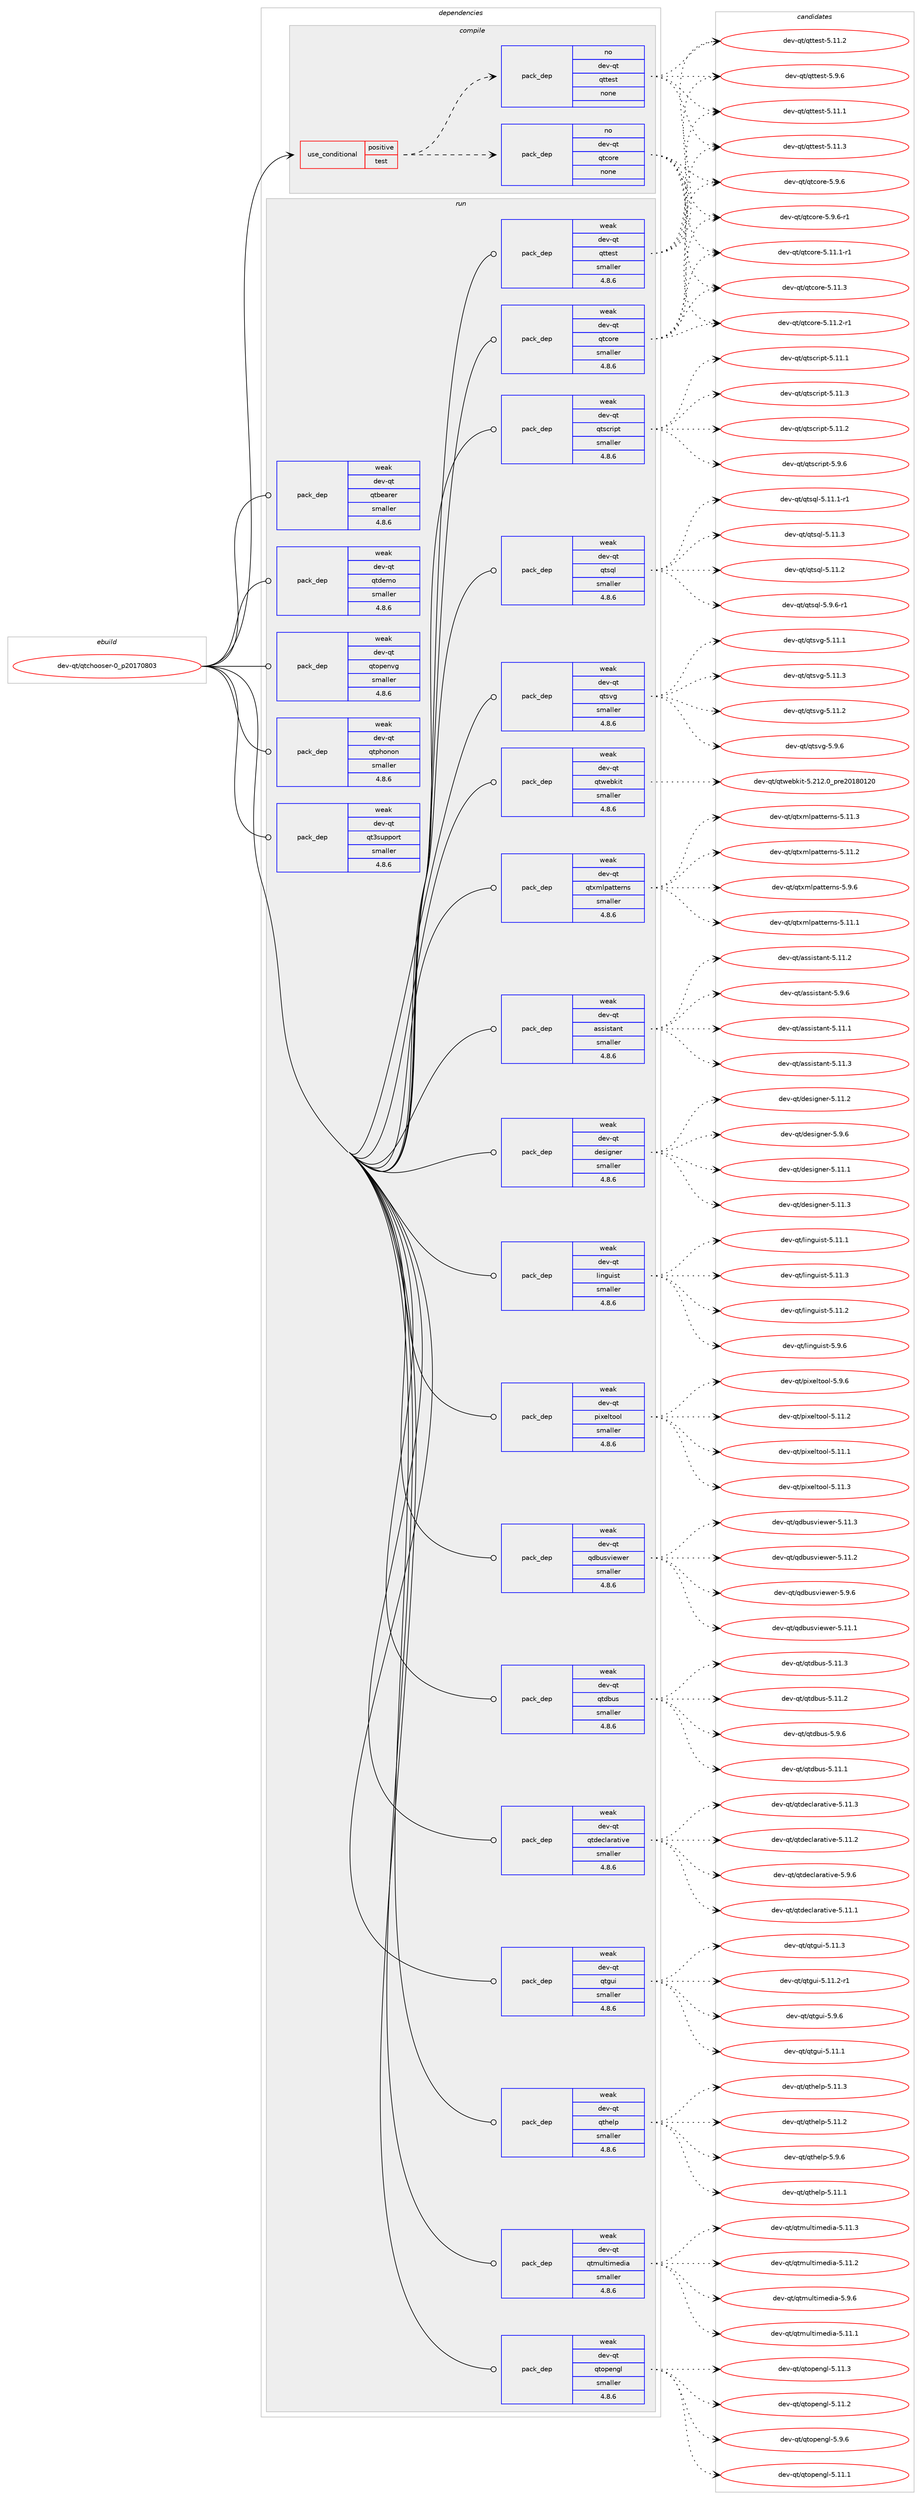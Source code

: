 digraph prolog {

# *************
# Graph options
# *************

newrank=true;
concentrate=true;
compound=true;
graph [rankdir=LR,fontname=Helvetica,fontsize=10,ranksep=1.5];#, ranksep=2.5, nodesep=0.2];
edge  [arrowhead=vee];
node  [fontname=Helvetica,fontsize=10];

# **********
# The ebuild
# **********

subgraph cluster_leftcol {
color=gray;
rank=same;
label=<<i>ebuild</i>>;
id [label="dev-qt/qtchooser-0_p20170803", color=red, width=4, href="../dev-qt/qtchooser-0_p20170803.svg"];
}

# ****************
# The dependencies
# ****************

subgraph cluster_midcol {
color=gray;
label=<<i>dependencies</i>>;
subgraph cluster_compile {
fillcolor="#eeeeee";
style=filled;
label=<<i>compile</i>>;
subgraph cond311 {
dependency2284 [label=<<TABLE BORDER="0" CELLBORDER="1" CELLSPACING="0" CELLPADDING="4"><TR><TD ROWSPAN="3" CELLPADDING="10">use_conditional</TD></TR><TR><TD>positive</TD></TR><TR><TD>test</TD></TR></TABLE>>, shape=none, color=red];
subgraph pack1892 {
dependency2285 [label=<<TABLE BORDER="0" CELLBORDER="1" CELLSPACING="0" CELLPADDING="4" WIDTH="220"><TR><TD ROWSPAN="6" CELLPADDING="30">pack_dep</TD></TR><TR><TD WIDTH="110">no</TD></TR><TR><TD>dev-qt</TD></TR><TR><TD>qtcore</TD></TR><TR><TD>none</TD></TR><TR><TD></TD></TR></TABLE>>, shape=none, color=blue];
}
dependency2284:e -> dependency2285:w [weight=20,style="dashed",arrowhead="vee"];
subgraph pack1893 {
dependency2286 [label=<<TABLE BORDER="0" CELLBORDER="1" CELLSPACING="0" CELLPADDING="4" WIDTH="220"><TR><TD ROWSPAN="6" CELLPADDING="30">pack_dep</TD></TR><TR><TD WIDTH="110">no</TD></TR><TR><TD>dev-qt</TD></TR><TR><TD>qttest</TD></TR><TR><TD>none</TD></TR><TR><TD></TD></TR></TABLE>>, shape=none, color=blue];
}
dependency2284:e -> dependency2286:w [weight=20,style="dashed",arrowhead="vee"];
}
id:e -> dependency2284:w [weight=20,style="solid",arrowhead="vee"];
}
subgraph cluster_compileandrun {
fillcolor="#eeeeee";
style=filled;
label=<<i>compile and run</i>>;
}
subgraph cluster_run {
fillcolor="#eeeeee";
style=filled;
label=<<i>run</i>>;
subgraph pack1894 {
dependency2287 [label=<<TABLE BORDER="0" CELLBORDER="1" CELLSPACING="0" CELLPADDING="4" WIDTH="220"><TR><TD ROWSPAN="6" CELLPADDING="30">pack_dep</TD></TR><TR><TD WIDTH="110">weak</TD></TR><TR><TD>dev-qt</TD></TR><TR><TD>assistant</TD></TR><TR><TD>smaller</TD></TR><TR><TD>4.8.6</TD></TR></TABLE>>, shape=none, color=blue];
}
id:e -> dependency2287:w [weight=20,style="solid",arrowhead="odot"];
subgraph pack1895 {
dependency2288 [label=<<TABLE BORDER="0" CELLBORDER="1" CELLSPACING="0" CELLPADDING="4" WIDTH="220"><TR><TD ROWSPAN="6" CELLPADDING="30">pack_dep</TD></TR><TR><TD WIDTH="110">weak</TD></TR><TR><TD>dev-qt</TD></TR><TR><TD>designer</TD></TR><TR><TD>smaller</TD></TR><TR><TD>4.8.6</TD></TR></TABLE>>, shape=none, color=blue];
}
id:e -> dependency2288:w [weight=20,style="solid",arrowhead="odot"];
subgraph pack1896 {
dependency2289 [label=<<TABLE BORDER="0" CELLBORDER="1" CELLSPACING="0" CELLPADDING="4" WIDTH="220"><TR><TD ROWSPAN="6" CELLPADDING="30">pack_dep</TD></TR><TR><TD WIDTH="110">weak</TD></TR><TR><TD>dev-qt</TD></TR><TR><TD>linguist</TD></TR><TR><TD>smaller</TD></TR><TR><TD>4.8.6</TD></TR></TABLE>>, shape=none, color=blue];
}
id:e -> dependency2289:w [weight=20,style="solid",arrowhead="odot"];
subgraph pack1897 {
dependency2290 [label=<<TABLE BORDER="0" CELLBORDER="1" CELLSPACING="0" CELLPADDING="4" WIDTH="220"><TR><TD ROWSPAN="6" CELLPADDING="30">pack_dep</TD></TR><TR><TD WIDTH="110">weak</TD></TR><TR><TD>dev-qt</TD></TR><TR><TD>pixeltool</TD></TR><TR><TD>smaller</TD></TR><TR><TD>4.8.6</TD></TR></TABLE>>, shape=none, color=blue];
}
id:e -> dependency2290:w [weight=20,style="solid",arrowhead="odot"];
subgraph pack1898 {
dependency2291 [label=<<TABLE BORDER="0" CELLBORDER="1" CELLSPACING="0" CELLPADDING="4" WIDTH="220"><TR><TD ROWSPAN="6" CELLPADDING="30">pack_dep</TD></TR><TR><TD WIDTH="110">weak</TD></TR><TR><TD>dev-qt</TD></TR><TR><TD>qdbusviewer</TD></TR><TR><TD>smaller</TD></TR><TR><TD>4.8.6</TD></TR></TABLE>>, shape=none, color=blue];
}
id:e -> dependency2291:w [weight=20,style="solid",arrowhead="odot"];
subgraph pack1899 {
dependency2292 [label=<<TABLE BORDER="0" CELLBORDER="1" CELLSPACING="0" CELLPADDING="4" WIDTH="220"><TR><TD ROWSPAN="6" CELLPADDING="30">pack_dep</TD></TR><TR><TD WIDTH="110">weak</TD></TR><TR><TD>dev-qt</TD></TR><TR><TD>qt3support</TD></TR><TR><TD>smaller</TD></TR><TR><TD>4.8.6</TD></TR></TABLE>>, shape=none, color=blue];
}
id:e -> dependency2292:w [weight=20,style="solid",arrowhead="odot"];
subgraph pack1900 {
dependency2293 [label=<<TABLE BORDER="0" CELLBORDER="1" CELLSPACING="0" CELLPADDING="4" WIDTH="220"><TR><TD ROWSPAN="6" CELLPADDING="30">pack_dep</TD></TR><TR><TD WIDTH="110">weak</TD></TR><TR><TD>dev-qt</TD></TR><TR><TD>qtbearer</TD></TR><TR><TD>smaller</TD></TR><TR><TD>4.8.6</TD></TR></TABLE>>, shape=none, color=blue];
}
id:e -> dependency2293:w [weight=20,style="solid",arrowhead="odot"];
subgraph pack1901 {
dependency2294 [label=<<TABLE BORDER="0" CELLBORDER="1" CELLSPACING="0" CELLPADDING="4" WIDTH="220"><TR><TD ROWSPAN="6" CELLPADDING="30">pack_dep</TD></TR><TR><TD WIDTH="110">weak</TD></TR><TR><TD>dev-qt</TD></TR><TR><TD>qtcore</TD></TR><TR><TD>smaller</TD></TR><TR><TD>4.8.6</TD></TR></TABLE>>, shape=none, color=blue];
}
id:e -> dependency2294:w [weight=20,style="solid",arrowhead="odot"];
subgraph pack1902 {
dependency2295 [label=<<TABLE BORDER="0" CELLBORDER="1" CELLSPACING="0" CELLPADDING="4" WIDTH="220"><TR><TD ROWSPAN="6" CELLPADDING="30">pack_dep</TD></TR><TR><TD WIDTH="110">weak</TD></TR><TR><TD>dev-qt</TD></TR><TR><TD>qtdbus</TD></TR><TR><TD>smaller</TD></TR><TR><TD>4.8.6</TD></TR></TABLE>>, shape=none, color=blue];
}
id:e -> dependency2295:w [weight=20,style="solid",arrowhead="odot"];
subgraph pack1903 {
dependency2296 [label=<<TABLE BORDER="0" CELLBORDER="1" CELLSPACING="0" CELLPADDING="4" WIDTH="220"><TR><TD ROWSPAN="6" CELLPADDING="30">pack_dep</TD></TR><TR><TD WIDTH="110">weak</TD></TR><TR><TD>dev-qt</TD></TR><TR><TD>qtdeclarative</TD></TR><TR><TD>smaller</TD></TR><TR><TD>4.8.6</TD></TR></TABLE>>, shape=none, color=blue];
}
id:e -> dependency2296:w [weight=20,style="solid",arrowhead="odot"];
subgraph pack1904 {
dependency2297 [label=<<TABLE BORDER="0" CELLBORDER="1" CELLSPACING="0" CELLPADDING="4" WIDTH="220"><TR><TD ROWSPAN="6" CELLPADDING="30">pack_dep</TD></TR><TR><TD WIDTH="110">weak</TD></TR><TR><TD>dev-qt</TD></TR><TR><TD>qtdemo</TD></TR><TR><TD>smaller</TD></TR><TR><TD>4.8.6</TD></TR></TABLE>>, shape=none, color=blue];
}
id:e -> dependency2297:w [weight=20,style="solid",arrowhead="odot"];
subgraph pack1905 {
dependency2298 [label=<<TABLE BORDER="0" CELLBORDER="1" CELLSPACING="0" CELLPADDING="4" WIDTH="220"><TR><TD ROWSPAN="6" CELLPADDING="30">pack_dep</TD></TR><TR><TD WIDTH="110">weak</TD></TR><TR><TD>dev-qt</TD></TR><TR><TD>qtgui</TD></TR><TR><TD>smaller</TD></TR><TR><TD>4.8.6</TD></TR></TABLE>>, shape=none, color=blue];
}
id:e -> dependency2298:w [weight=20,style="solid",arrowhead="odot"];
subgraph pack1906 {
dependency2299 [label=<<TABLE BORDER="0" CELLBORDER="1" CELLSPACING="0" CELLPADDING="4" WIDTH="220"><TR><TD ROWSPAN="6" CELLPADDING="30">pack_dep</TD></TR><TR><TD WIDTH="110">weak</TD></TR><TR><TD>dev-qt</TD></TR><TR><TD>qthelp</TD></TR><TR><TD>smaller</TD></TR><TR><TD>4.8.6</TD></TR></TABLE>>, shape=none, color=blue];
}
id:e -> dependency2299:w [weight=20,style="solid",arrowhead="odot"];
subgraph pack1907 {
dependency2300 [label=<<TABLE BORDER="0" CELLBORDER="1" CELLSPACING="0" CELLPADDING="4" WIDTH="220"><TR><TD ROWSPAN="6" CELLPADDING="30">pack_dep</TD></TR><TR><TD WIDTH="110">weak</TD></TR><TR><TD>dev-qt</TD></TR><TR><TD>qtmultimedia</TD></TR><TR><TD>smaller</TD></TR><TR><TD>4.8.6</TD></TR></TABLE>>, shape=none, color=blue];
}
id:e -> dependency2300:w [weight=20,style="solid",arrowhead="odot"];
subgraph pack1908 {
dependency2301 [label=<<TABLE BORDER="0" CELLBORDER="1" CELLSPACING="0" CELLPADDING="4" WIDTH="220"><TR><TD ROWSPAN="6" CELLPADDING="30">pack_dep</TD></TR><TR><TD WIDTH="110">weak</TD></TR><TR><TD>dev-qt</TD></TR><TR><TD>qtopengl</TD></TR><TR><TD>smaller</TD></TR><TR><TD>4.8.6</TD></TR></TABLE>>, shape=none, color=blue];
}
id:e -> dependency2301:w [weight=20,style="solid",arrowhead="odot"];
subgraph pack1909 {
dependency2302 [label=<<TABLE BORDER="0" CELLBORDER="1" CELLSPACING="0" CELLPADDING="4" WIDTH="220"><TR><TD ROWSPAN="6" CELLPADDING="30">pack_dep</TD></TR><TR><TD WIDTH="110">weak</TD></TR><TR><TD>dev-qt</TD></TR><TR><TD>qtopenvg</TD></TR><TR><TD>smaller</TD></TR><TR><TD>4.8.6</TD></TR></TABLE>>, shape=none, color=blue];
}
id:e -> dependency2302:w [weight=20,style="solid",arrowhead="odot"];
subgraph pack1910 {
dependency2303 [label=<<TABLE BORDER="0" CELLBORDER="1" CELLSPACING="0" CELLPADDING="4" WIDTH="220"><TR><TD ROWSPAN="6" CELLPADDING="30">pack_dep</TD></TR><TR><TD WIDTH="110">weak</TD></TR><TR><TD>dev-qt</TD></TR><TR><TD>qtphonon</TD></TR><TR><TD>smaller</TD></TR><TR><TD>4.8.6</TD></TR></TABLE>>, shape=none, color=blue];
}
id:e -> dependency2303:w [weight=20,style="solid",arrowhead="odot"];
subgraph pack1911 {
dependency2304 [label=<<TABLE BORDER="0" CELLBORDER="1" CELLSPACING="0" CELLPADDING="4" WIDTH="220"><TR><TD ROWSPAN="6" CELLPADDING="30">pack_dep</TD></TR><TR><TD WIDTH="110">weak</TD></TR><TR><TD>dev-qt</TD></TR><TR><TD>qtscript</TD></TR><TR><TD>smaller</TD></TR><TR><TD>4.8.6</TD></TR></TABLE>>, shape=none, color=blue];
}
id:e -> dependency2304:w [weight=20,style="solid",arrowhead="odot"];
subgraph pack1912 {
dependency2305 [label=<<TABLE BORDER="0" CELLBORDER="1" CELLSPACING="0" CELLPADDING="4" WIDTH="220"><TR><TD ROWSPAN="6" CELLPADDING="30">pack_dep</TD></TR><TR><TD WIDTH="110">weak</TD></TR><TR><TD>dev-qt</TD></TR><TR><TD>qtsql</TD></TR><TR><TD>smaller</TD></TR><TR><TD>4.8.6</TD></TR></TABLE>>, shape=none, color=blue];
}
id:e -> dependency2305:w [weight=20,style="solid",arrowhead="odot"];
subgraph pack1913 {
dependency2306 [label=<<TABLE BORDER="0" CELLBORDER="1" CELLSPACING="0" CELLPADDING="4" WIDTH="220"><TR><TD ROWSPAN="6" CELLPADDING="30">pack_dep</TD></TR><TR><TD WIDTH="110">weak</TD></TR><TR><TD>dev-qt</TD></TR><TR><TD>qtsvg</TD></TR><TR><TD>smaller</TD></TR><TR><TD>4.8.6</TD></TR></TABLE>>, shape=none, color=blue];
}
id:e -> dependency2306:w [weight=20,style="solid",arrowhead="odot"];
subgraph pack1914 {
dependency2307 [label=<<TABLE BORDER="0" CELLBORDER="1" CELLSPACING="0" CELLPADDING="4" WIDTH="220"><TR><TD ROWSPAN="6" CELLPADDING="30">pack_dep</TD></TR><TR><TD WIDTH="110">weak</TD></TR><TR><TD>dev-qt</TD></TR><TR><TD>qttest</TD></TR><TR><TD>smaller</TD></TR><TR><TD>4.8.6</TD></TR></TABLE>>, shape=none, color=blue];
}
id:e -> dependency2307:w [weight=20,style="solid",arrowhead="odot"];
subgraph pack1915 {
dependency2308 [label=<<TABLE BORDER="0" CELLBORDER="1" CELLSPACING="0" CELLPADDING="4" WIDTH="220"><TR><TD ROWSPAN="6" CELLPADDING="30">pack_dep</TD></TR><TR><TD WIDTH="110">weak</TD></TR><TR><TD>dev-qt</TD></TR><TR><TD>qtwebkit</TD></TR><TR><TD>smaller</TD></TR><TR><TD>4.8.6</TD></TR></TABLE>>, shape=none, color=blue];
}
id:e -> dependency2308:w [weight=20,style="solid",arrowhead="odot"];
subgraph pack1916 {
dependency2309 [label=<<TABLE BORDER="0" CELLBORDER="1" CELLSPACING="0" CELLPADDING="4" WIDTH="220"><TR><TD ROWSPAN="6" CELLPADDING="30">pack_dep</TD></TR><TR><TD WIDTH="110">weak</TD></TR><TR><TD>dev-qt</TD></TR><TR><TD>qtxmlpatterns</TD></TR><TR><TD>smaller</TD></TR><TR><TD>4.8.6</TD></TR></TABLE>>, shape=none, color=blue];
}
id:e -> dependency2309:w [weight=20,style="solid",arrowhead="odot"];
}
}

# **************
# The candidates
# **************

subgraph cluster_choices {
rank=same;
color=gray;
label=<<i>candidates</i>>;

subgraph choice1892 {
color=black;
nodesep=1;
choice100101118451131164711311699111114101455346494946504511449 [label="dev-qt/qtcore-5.11.2-r1", color=red, width=4,href="../dev-qt/qtcore-5.11.2-r1.svg"];
choice100101118451131164711311699111114101455346574654 [label="dev-qt/qtcore-5.9.6", color=red, width=4,href="../dev-qt/qtcore-5.9.6.svg"];
choice1001011184511311647113116991111141014553465746544511449 [label="dev-qt/qtcore-5.9.6-r1", color=red, width=4,href="../dev-qt/qtcore-5.9.6-r1.svg"];
choice100101118451131164711311699111114101455346494946494511449 [label="dev-qt/qtcore-5.11.1-r1", color=red, width=4,href="../dev-qt/qtcore-5.11.1-r1.svg"];
choice10010111845113116471131169911111410145534649494651 [label="dev-qt/qtcore-5.11.3", color=red, width=4,href="../dev-qt/qtcore-5.11.3.svg"];
dependency2285:e -> choice100101118451131164711311699111114101455346494946504511449:w [style=dotted,weight="100"];
dependency2285:e -> choice100101118451131164711311699111114101455346574654:w [style=dotted,weight="100"];
dependency2285:e -> choice1001011184511311647113116991111141014553465746544511449:w [style=dotted,weight="100"];
dependency2285:e -> choice100101118451131164711311699111114101455346494946494511449:w [style=dotted,weight="100"];
dependency2285:e -> choice10010111845113116471131169911111410145534649494651:w [style=dotted,weight="100"];
}
subgraph choice1893 {
color=black;
nodesep=1;
choice100101118451131164711311611610111511645534649494650 [label="dev-qt/qttest-5.11.2", color=red, width=4,href="../dev-qt/qttest-5.11.2.svg"];
choice1001011184511311647113116116101115116455346574654 [label="dev-qt/qttest-5.9.6", color=red, width=4,href="../dev-qt/qttest-5.9.6.svg"];
choice100101118451131164711311611610111511645534649494649 [label="dev-qt/qttest-5.11.1", color=red, width=4,href="../dev-qt/qttest-5.11.1.svg"];
choice100101118451131164711311611610111511645534649494651 [label="dev-qt/qttest-5.11.3", color=red, width=4,href="../dev-qt/qttest-5.11.3.svg"];
dependency2286:e -> choice100101118451131164711311611610111511645534649494650:w [style=dotted,weight="100"];
dependency2286:e -> choice1001011184511311647113116116101115116455346574654:w [style=dotted,weight="100"];
dependency2286:e -> choice100101118451131164711311611610111511645534649494649:w [style=dotted,weight="100"];
dependency2286:e -> choice100101118451131164711311611610111511645534649494651:w [style=dotted,weight="100"];
}
subgraph choice1894 {
color=black;
nodesep=1;
choice1001011184511311647971151151051151169711011645534649494650 [label="dev-qt/assistant-5.11.2", color=red, width=4,href="../dev-qt/assistant-5.11.2.svg"];
choice10010111845113116479711511510511511697110116455346574654 [label="dev-qt/assistant-5.9.6", color=red, width=4,href="../dev-qt/assistant-5.9.6.svg"];
choice1001011184511311647971151151051151169711011645534649494649 [label="dev-qt/assistant-5.11.1", color=red, width=4,href="../dev-qt/assistant-5.11.1.svg"];
choice1001011184511311647971151151051151169711011645534649494651 [label="dev-qt/assistant-5.11.3", color=red, width=4,href="../dev-qt/assistant-5.11.3.svg"];
dependency2287:e -> choice1001011184511311647971151151051151169711011645534649494650:w [style=dotted,weight="100"];
dependency2287:e -> choice10010111845113116479711511510511511697110116455346574654:w [style=dotted,weight="100"];
dependency2287:e -> choice1001011184511311647971151151051151169711011645534649494649:w [style=dotted,weight="100"];
dependency2287:e -> choice1001011184511311647971151151051151169711011645534649494651:w [style=dotted,weight="100"];
}
subgraph choice1895 {
color=black;
nodesep=1;
choice100101118451131164710010111510510311010111445534649494650 [label="dev-qt/designer-5.11.2", color=red, width=4,href="../dev-qt/designer-5.11.2.svg"];
choice1001011184511311647100101115105103110101114455346574654 [label="dev-qt/designer-5.9.6", color=red, width=4,href="../dev-qt/designer-5.9.6.svg"];
choice100101118451131164710010111510510311010111445534649494649 [label="dev-qt/designer-5.11.1", color=red, width=4,href="../dev-qt/designer-5.11.1.svg"];
choice100101118451131164710010111510510311010111445534649494651 [label="dev-qt/designer-5.11.3", color=red, width=4,href="../dev-qt/designer-5.11.3.svg"];
dependency2288:e -> choice100101118451131164710010111510510311010111445534649494650:w [style=dotted,weight="100"];
dependency2288:e -> choice1001011184511311647100101115105103110101114455346574654:w [style=dotted,weight="100"];
dependency2288:e -> choice100101118451131164710010111510510311010111445534649494649:w [style=dotted,weight="100"];
dependency2288:e -> choice100101118451131164710010111510510311010111445534649494651:w [style=dotted,weight="100"];
}
subgraph choice1896 {
color=black;
nodesep=1;
choice100101118451131164710810511010311710511511645534649494650 [label="dev-qt/linguist-5.11.2", color=red, width=4,href="../dev-qt/linguist-5.11.2.svg"];
choice1001011184511311647108105110103117105115116455346574654 [label="dev-qt/linguist-5.9.6", color=red, width=4,href="../dev-qt/linguist-5.9.6.svg"];
choice100101118451131164710810511010311710511511645534649494649 [label="dev-qt/linguist-5.11.1", color=red, width=4,href="../dev-qt/linguist-5.11.1.svg"];
choice100101118451131164710810511010311710511511645534649494651 [label="dev-qt/linguist-5.11.3", color=red, width=4,href="../dev-qt/linguist-5.11.3.svg"];
dependency2289:e -> choice100101118451131164710810511010311710511511645534649494650:w [style=dotted,weight="100"];
dependency2289:e -> choice1001011184511311647108105110103117105115116455346574654:w [style=dotted,weight="100"];
dependency2289:e -> choice100101118451131164710810511010311710511511645534649494649:w [style=dotted,weight="100"];
dependency2289:e -> choice100101118451131164710810511010311710511511645534649494651:w [style=dotted,weight="100"];
}
subgraph choice1897 {
color=black;
nodesep=1;
choice100101118451131164711210512010110811611111110845534649494650 [label="dev-qt/pixeltool-5.11.2", color=red, width=4,href="../dev-qt/pixeltool-5.11.2.svg"];
choice1001011184511311647112105120101108116111111108455346574654 [label="dev-qt/pixeltool-5.9.6", color=red, width=4,href="../dev-qt/pixeltool-5.9.6.svg"];
choice100101118451131164711210512010110811611111110845534649494649 [label="dev-qt/pixeltool-5.11.1", color=red, width=4,href="../dev-qt/pixeltool-5.11.1.svg"];
choice100101118451131164711210512010110811611111110845534649494651 [label="dev-qt/pixeltool-5.11.3", color=red, width=4,href="../dev-qt/pixeltool-5.11.3.svg"];
dependency2290:e -> choice100101118451131164711210512010110811611111110845534649494650:w [style=dotted,weight="100"];
dependency2290:e -> choice1001011184511311647112105120101108116111111108455346574654:w [style=dotted,weight="100"];
dependency2290:e -> choice100101118451131164711210512010110811611111110845534649494649:w [style=dotted,weight="100"];
dependency2290:e -> choice100101118451131164711210512010110811611111110845534649494651:w [style=dotted,weight="100"];
}
subgraph choice1898 {
color=black;
nodesep=1;
choice10010111845113116471131009811711511810510111910111445534649494650 [label="dev-qt/qdbusviewer-5.11.2", color=red, width=4,href="../dev-qt/qdbusviewer-5.11.2.svg"];
choice100101118451131164711310098117115118105101119101114455346574654 [label="dev-qt/qdbusviewer-5.9.6", color=red, width=4,href="../dev-qt/qdbusviewer-5.9.6.svg"];
choice10010111845113116471131009811711511810510111910111445534649494649 [label="dev-qt/qdbusviewer-5.11.1", color=red, width=4,href="../dev-qt/qdbusviewer-5.11.1.svg"];
choice10010111845113116471131009811711511810510111910111445534649494651 [label="dev-qt/qdbusviewer-5.11.3", color=red, width=4,href="../dev-qt/qdbusviewer-5.11.3.svg"];
dependency2291:e -> choice10010111845113116471131009811711511810510111910111445534649494650:w [style=dotted,weight="100"];
dependency2291:e -> choice100101118451131164711310098117115118105101119101114455346574654:w [style=dotted,weight="100"];
dependency2291:e -> choice10010111845113116471131009811711511810510111910111445534649494649:w [style=dotted,weight="100"];
dependency2291:e -> choice10010111845113116471131009811711511810510111910111445534649494651:w [style=dotted,weight="100"];
}
subgraph choice1899 {
color=black;
nodesep=1;
}
subgraph choice1900 {
color=black;
nodesep=1;
}
subgraph choice1901 {
color=black;
nodesep=1;
choice100101118451131164711311699111114101455346494946504511449 [label="dev-qt/qtcore-5.11.2-r1", color=red, width=4,href="../dev-qt/qtcore-5.11.2-r1.svg"];
choice100101118451131164711311699111114101455346574654 [label="dev-qt/qtcore-5.9.6", color=red, width=4,href="../dev-qt/qtcore-5.9.6.svg"];
choice1001011184511311647113116991111141014553465746544511449 [label="dev-qt/qtcore-5.9.6-r1", color=red, width=4,href="../dev-qt/qtcore-5.9.6-r1.svg"];
choice100101118451131164711311699111114101455346494946494511449 [label="dev-qt/qtcore-5.11.1-r1", color=red, width=4,href="../dev-qt/qtcore-5.11.1-r1.svg"];
choice10010111845113116471131169911111410145534649494651 [label="dev-qt/qtcore-5.11.3", color=red, width=4,href="../dev-qt/qtcore-5.11.3.svg"];
dependency2294:e -> choice100101118451131164711311699111114101455346494946504511449:w [style=dotted,weight="100"];
dependency2294:e -> choice100101118451131164711311699111114101455346574654:w [style=dotted,weight="100"];
dependency2294:e -> choice1001011184511311647113116991111141014553465746544511449:w [style=dotted,weight="100"];
dependency2294:e -> choice100101118451131164711311699111114101455346494946494511449:w [style=dotted,weight="100"];
dependency2294:e -> choice10010111845113116471131169911111410145534649494651:w [style=dotted,weight="100"];
}
subgraph choice1902 {
color=black;
nodesep=1;
choice10010111845113116471131161009811711545534649494650 [label="dev-qt/qtdbus-5.11.2", color=red, width=4,href="../dev-qt/qtdbus-5.11.2.svg"];
choice100101118451131164711311610098117115455346574654 [label="dev-qt/qtdbus-5.9.6", color=red, width=4,href="../dev-qt/qtdbus-5.9.6.svg"];
choice10010111845113116471131161009811711545534649494649 [label="dev-qt/qtdbus-5.11.1", color=red, width=4,href="../dev-qt/qtdbus-5.11.1.svg"];
choice10010111845113116471131161009811711545534649494651 [label="dev-qt/qtdbus-5.11.3", color=red, width=4,href="../dev-qt/qtdbus-5.11.3.svg"];
dependency2295:e -> choice10010111845113116471131161009811711545534649494650:w [style=dotted,weight="100"];
dependency2295:e -> choice100101118451131164711311610098117115455346574654:w [style=dotted,weight="100"];
dependency2295:e -> choice10010111845113116471131161009811711545534649494649:w [style=dotted,weight="100"];
dependency2295:e -> choice10010111845113116471131161009811711545534649494651:w [style=dotted,weight="100"];
}
subgraph choice1903 {
color=black;
nodesep=1;
choice100101118451131164711311610010199108971149711610511810145534649494650 [label="dev-qt/qtdeclarative-5.11.2", color=red, width=4,href="../dev-qt/qtdeclarative-5.11.2.svg"];
choice1001011184511311647113116100101991089711497116105118101455346574654 [label="dev-qt/qtdeclarative-5.9.6", color=red, width=4,href="../dev-qt/qtdeclarative-5.9.6.svg"];
choice100101118451131164711311610010199108971149711610511810145534649494649 [label="dev-qt/qtdeclarative-5.11.1", color=red, width=4,href="../dev-qt/qtdeclarative-5.11.1.svg"];
choice100101118451131164711311610010199108971149711610511810145534649494651 [label="dev-qt/qtdeclarative-5.11.3", color=red, width=4,href="../dev-qt/qtdeclarative-5.11.3.svg"];
dependency2296:e -> choice100101118451131164711311610010199108971149711610511810145534649494650:w [style=dotted,weight="100"];
dependency2296:e -> choice1001011184511311647113116100101991089711497116105118101455346574654:w [style=dotted,weight="100"];
dependency2296:e -> choice100101118451131164711311610010199108971149711610511810145534649494649:w [style=dotted,weight="100"];
dependency2296:e -> choice100101118451131164711311610010199108971149711610511810145534649494651:w [style=dotted,weight="100"];
}
subgraph choice1904 {
color=black;
nodesep=1;
}
subgraph choice1905 {
color=black;
nodesep=1;
choice1001011184511311647113116103117105455346494946504511449 [label="dev-qt/qtgui-5.11.2-r1", color=red, width=4,href="../dev-qt/qtgui-5.11.2-r1.svg"];
choice1001011184511311647113116103117105455346574654 [label="dev-qt/qtgui-5.9.6", color=red, width=4,href="../dev-qt/qtgui-5.9.6.svg"];
choice100101118451131164711311610311710545534649494649 [label="dev-qt/qtgui-5.11.1", color=red, width=4,href="../dev-qt/qtgui-5.11.1.svg"];
choice100101118451131164711311610311710545534649494651 [label="dev-qt/qtgui-5.11.3", color=red, width=4,href="../dev-qt/qtgui-5.11.3.svg"];
dependency2298:e -> choice1001011184511311647113116103117105455346494946504511449:w [style=dotted,weight="100"];
dependency2298:e -> choice1001011184511311647113116103117105455346574654:w [style=dotted,weight="100"];
dependency2298:e -> choice100101118451131164711311610311710545534649494649:w [style=dotted,weight="100"];
dependency2298:e -> choice100101118451131164711311610311710545534649494651:w [style=dotted,weight="100"];
}
subgraph choice1906 {
color=black;
nodesep=1;
choice100101118451131164711311610410110811245534649494650 [label="dev-qt/qthelp-5.11.2", color=red, width=4,href="../dev-qt/qthelp-5.11.2.svg"];
choice1001011184511311647113116104101108112455346574654 [label="dev-qt/qthelp-5.9.6", color=red, width=4,href="../dev-qt/qthelp-5.9.6.svg"];
choice100101118451131164711311610410110811245534649494649 [label="dev-qt/qthelp-5.11.1", color=red, width=4,href="../dev-qt/qthelp-5.11.1.svg"];
choice100101118451131164711311610410110811245534649494651 [label="dev-qt/qthelp-5.11.3", color=red, width=4,href="../dev-qt/qthelp-5.11.3.svg"];
dependency2299:e -> choice100101118451131164711311610410110811245534649494650:w [style=dotted,weight="100"];
dependency2299:e -> choice1001011184511311647113116104101108112455346574654:w [style=dotted,weight="100"];
dependency2299:e -> choice100101118451131164711311610410110811245534649494649:w [style=dotted,weight="100"];
dependency2299:e -> choice100101118451131164711311610410110811245534649494651:w [style=dotted,weight="100"];
}
subgraph choice1907 {
color=black;
nodesep=1;
choice10010111845113116471131161091171081161051091011001059745534649494650 [label="dev-qt/qtmultimedia-5.11.2", color=red, width=4,href="../dev-qt/qtmultimedia-5.11.2.svg"];
choice100101118451131164711311610911710811610510910110010597455346574654 [label="dev-qt/qtmultimedia-5.9.6", color=red, width=4,href="../dev-qt/qtmultimedia-5.9.6.svg"];
choice10010111845113116471131161091171081161051091011001059745534649494649 [label="dev-qt/qtmultimedia-5.11.1", color=red, width=4,href="../dev-qt/qtmultimedia-5.11.1.svg"];
choice10010111845113116471131161091171081161051091011001059745534649494651 [label="dev-qt/qtmultimedia-5.11.3", color=red, width=4,href="../dev-qt/qtmultimedia-5.11.3.svg"];
dependency2300:e -> choice10010111845113116471131161091171081161051091011001059745534649494650:w [style=dotted,weight="100"];
dependency2300:e -> choice100101118451131164711311610911710811610510910110010597455346574654:w [style=dotted,weight="100"];
dependency2300:e -> choice10010111845113116471131161091171081161051091011001059745534649494649:w [style=dotted,weight="100"];
dependency2300:e -> choice10010111845113116471131161091171081161051091011001059745534649494651:w [style=dotted,weight="100"];
}
subgraph choice1908 {
color=black;
nodesep=1;
choice100101118451131164711311611111210111010310845534649494650 [label="dev-qt/qtopengl-5.11.2", color=red, width=4,href="../dev-qt/qtopengl-5.11.2.svg"];
choice1001011184511311647113116111112101110103108455346574654 [label="dev-qt/qtopengl-5.9.6", color=red, width=4,href="../dev-qt/qtopengl-5.9.6.svg"];
choice100101118451131164711311611111210111010310845534649494649 [label="dev-qt/qtopengl-5.11.1", color=red, width=4,href="../dev-qt/qtopengl-5.11.1.svg"];
choice100101118451131164711311611111210111010310845534649494651 [label="dev-qt/qtopengl-5.11.3", color=red, width=4,href="../dev-qt/qtopengl-5.11.3.svg"];
dependency2301:e -> choice100101118451131164711311611111210111010310845534649494650:w [style=dotted,weight="100"];
dependency2301:e -> choice1001011184511311647113116111112101110103108455346574654:w [style=dotted,weight="100"];
dependency2301:e -> choice100101118451131164711311611111210111010310845534649494649:w [style=dotted,weight="100"];
dependency2301:e -> choice100101118451131164711311611111210111010310845534649494651:w [style=dotted,weight="100"];
}
subgraph choice1909 {
color=black;
nodesep=1;
}
subgraph choice1910 {
color=black;
nodesep=1;
}
subgraph choice1911 {
color=black;
nodesep=1;
choice10010111845113116471131161159911410511211645534649494650 [label="dev-qt/qtscript-5.11.2", color=red, width=4,href="../dev-qt/qtscript-5.11.2.svg"];
choice100101118451131164711311611599114105112116455346574654 [label="dev-qt/qtscript-5.9.6", color=red, width=4,href="../dev-qt/qtscript-5.9.6.svg"];
choice10010111845113116471131161159911410511211645534649494649 [label="dev-qt/qtscript-5.11.1", color=red, width=4,href="../dev-qt/qtscript-5.11.1.svg"];
choice10010111845113116471131161159911410511211645534649494651 [label="dev-qt/qtscript-5.11.3", color=red, width=4,href="../dev-qt/qtscript-5.11.3.svg"];
dependency2304:e -> choice10010111845113116471131161159911410511211645534649494650:w [style=dotted,weight="100"];
dependency2304:e -> choice100101118451131164711311611599114105112116455346574654:w [style=dotted,weight="100"];
dependency2304:e -> choice10010111845113116471131161159911410511211645534649494649:w [style=dotted,weight="100"];
dependency2304:e -> choice10010111845113116471131161159911410511211645534649494651:w [style=dotted,weight="100"];
}
subgraph choice1912 {
color=black;
nodesep=1;
choice100101118451131164711311611511310845534649494650 [label="dev-qt/qtsql-5.11.2", color=red, width=4,href="../dev-qt/qtsql-5.11.2.svg"];
choice10010111845113116471131161151131084553465746544511449 [label="dev-qt/qtsql-5.9.6-r1", color=red, width=4,href="../dev-qt/qtsql-5.9.6-r1.svg"];
choice1001011184511311647113116115113108455346494946494511449 [label="dev-qt/qtsql-5.11.1-r1", color=red, width=4,href="../dev-qt/qtsql-5.11.1-r1.svg"];
choice100101118451131164711311611511310845534649494651 [label="dev-qt/qtsql-5.11.3", color=red, width=4,href="../dev-qt/qtsql-5.11.3.svg"];
dependency2305:e -> choice100101118451131164711311611511310845534649494650:w [style=dotted,weight="100"];
dependency2305:e -> choice10010111845113116471131161151131084553465746544511449:w [style=dotted,weight="100"];
dependency2305:e -> choice1001011184511311647113116115113108455346494946494511449:w [style=dotted,weight="100"];
dependency2305:e -> choice100101118451131164711311611511310845534649494651:w [style=dotted,weight="100"];
}
subgraph choice1913 {
color=black;
nodesep=1;
choice100101118451131164711311611511810345534649494650 [label="dev-qt/qtsvg-5.11.2", color=red, width=4,href="../dev-qt/qtsvg-5.11.2.svg"];
choice1001011184511311647113116115118103455346574654 [label="dev-qt/qtsvg-5.9.6", color=red, width=4,href="../dev-qt/qtsvg-5.9.6.svg"];
choice100101118451131164711311611511810345534649494649 [label="dev-qt/qtsvg-5.11.1", color=red, width=4,href="../dev-qt/qtsvg-5.11.1.svg"];
choice100101118451131164711311611511810345534649494651 [label="dev-qt/qtsvg-5.11.3", color=red, width=4,href="../dev-qt/qtsvg-5.11.3.svg"];
dependency2306:e -> choice100101118451131164711311611511810345534649494650:w [style=dotted,weight="100"];
dependency2306:e -> choice1001011184511311647113116115118103455346574654:w [style=dotted,weight="100"];
dependency2306:e -> choice100101118451131164711311611511810345534649494649:w [style=dotted,weight="100"];
dependency2306:e -> choice100101118451131164711311611511810345534649494651:w [style=dotted,weight="100"];
}
subgraph choice1914 {
color=black;
nodesep=1;
choice100101118451131164711311611610111511645534649494650 [label="dev-qt/qttest-5.11.2", color=red, width=4,href="../dev-qt/qttest-5.11.2.svg"];
choice1001011184511311647113116116101115116455346574654 [label="dev-qt/qttest-5.9.6", color=red, width=4,href="../dev-qt/qttest-5.9.6.svg"];
choice100101118451131164711311611610111511645534649494649 [label="dev-qt/qttest-5.11.1", color=red, width=4,href="../dev-qt/qttest-5.11.1.svg"];
choice100101118451131164711311611610111511645534649494651 [label="dev-qt/qttest-5.11.3", color=red, width=4,href="../dev-qt/qttest-5.11.3.svg"];
dependency2307:e -> choice100101118451131164711311611610111511645534649494650:w [style=dotted,weight="100"];
dependency2307:e -> choice1001011184511311647113116116101115116455346574654:w [style=dotted,weight="100"];
dependency2307:e -> choice100101118451131164711311611610111511645534649494649:w [style=dotted,weight="100"];
dependency2307:e -> choice100101118451131164711311611610111511645534649494651:w [style=dotted,weight="100"];
}
subgraph choice1915 {
color=black;
nodesep=1;
choice1001011184511311647113116119101981071051164553465049504648951121141015048495648495048 [label="dev-qt/qtwebkit-5.212.0_pre20180120", color=red, width=4,href="../dev-qt/qtwebkit-5.212.0_pre20180120.svg"];
dependency2308:e -> choice1001011184511311647113116119101981071051164553465049504648951121141015048495648495048:w [style=dotted,weight="100"];
}
subgraph choice1916 {
color=black;
nodesep=1;
choice10010111845113116471131161201091081129711611610111411011545534649494650 [label="dev-qt/qtxmlpatterns-5.11.2", color=red, width=4,href="../dev-qt/qtxmlpatterns-5.11.2.svg"];
choice100101118451131164711311612010910811297116116101114110115455346574654 [label="dev-qt/qtxmlpatterns-5.9.6", color=red, width=4,href="../dev-qt/qtxmlpatterns-5.9.6.svg"];
choice10010111845113116471131161201091081129711611610111411011545534649494649 [label="dev-qt/qtxmlpatterns-5.11.1", color=red, width=4,href="../dev-qt/qtxmlpatterns-5.11.1.svg"];
choice10010111845113116471131161201091081129711611610111411011545534649494651 [label="dev-qt/qtxmlpatterns-5.11.3", color=red, width=4,href="../dev-qt/qtxmlpatterns-5.11.3.svg"];
dependency2309:e -> choice10010111845113116471131161201091081129711611610111411011545534649494650:w [style=dotted,weight="100"];
dependency2309:e -> choice100101118451131164711311612010910811297116116101114110115455346574654:w [style=dotted,weight="100"];
dependency2309:e -> choice10010111845113116471131161201091081129711611610111411011545534649494649:w [style=dotted,weight="100"];
dependency2309:e -> choice10010111845113116471131161201091081129711611610111411011545534649494651:w [style=dotted,weight="100"];
}
}

}
